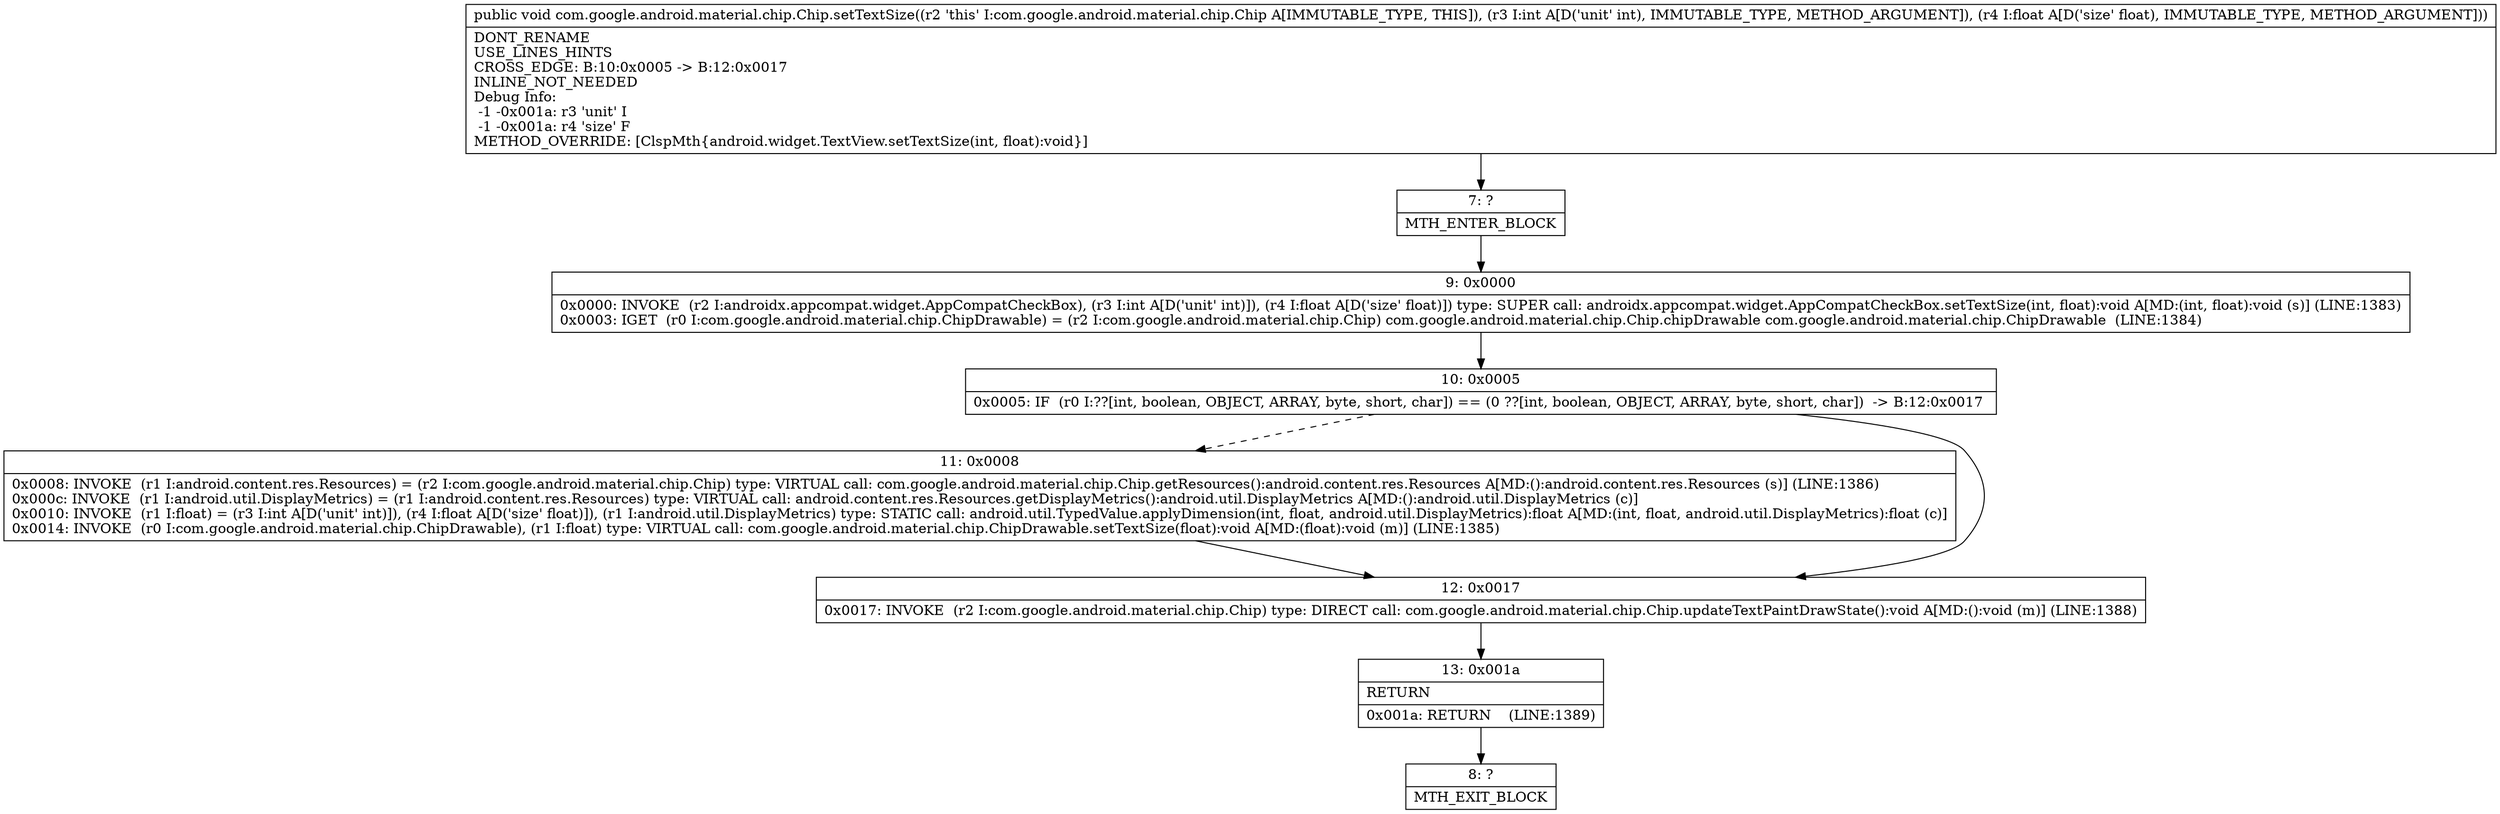 digraph "CFG forcom.google.android.material.chip.Chip.setTextSize(IF)V" {
Node_7 [shape=record,label="{7\:\ ?|MTH_ENTER_BLOCK\l}"];
Node_9 [shape=record,label="{9\:\ 0x0000|0x0000: INVOKE  (r2 I:androidx.appcompat.widget.AppCompatCheckBox), (r3 I:int A[D('unit' int)]), (r4 I:float A[D('size' float)]) type: SUPER call: androidx.appcompat.widget.AppCompatCheckBox.setTextSize(int, float):void A[MD:(int, float):void (s)] (LINE:1383)\l0x0003: IGET  (r0 I:com.google.android.material.chip.ChipDrawable) = (r2 I:com.google.android.material.chip.Chip) com.google.android.material.chip.Chip.chipDrawable com.google.android.material.chip.ChipDrawable  (LINE:1384)\l}"];
Node_10 [shape=record,label="{10\:\ 0x0005|0x0005: IF  (r0 I:??[int, boolean, OBJECT, ARRAY, byte, short, char]) == (0 ??[int, boolean, OBJECT, ARRAY, byte, short, char])  \-\> B:12:0x0017 \l}"];
Node_11 [shape=record,label="{11\:\ 0x0008|0x0008: INVOKE  (r1 I:android.content.res.Resources) = (r2 I:com.google.android.material.chip.Chip) type: VIRTUAL call: com.google.android.material.chip.Chip.getResources():android.content.res.Resources A[MD:():android.content.res.Resources (s)] (LINE:1386)\l0x000c: INVOKE  (r1 I:android.util.DisplayMetrics) = (r1 I:android.content.res.Resources) type: VIRTUAL call: android.content.res.Resources.getDisplayMetrics():android.util.DisplayMetrics A[MD:():android.util.DisplayMetrics (c)]\l0x0010: INVOKE  (r1 I:float) = (r3 I:int A[D('unit' int)]), (r4 I:float A[D('size' float)]), (r1 I:android.util.DisplayMetrics) type: STATIC call: android.util.TypedValue.applyDimension(int, float, android.util.DisplayMetrics):float A[MD:(int, float, android.util.DisplayMetrics):float (c)]\l0x0014: INVOKE  (r0 I:com.google.android.material.chip.ChipDrawable), (r1 I:float) type: VIRTUAL call: com.google.android.material.chip.ChipDrawable.setTextSize(float):void A[MD:(float):void (m)] (LINE:1385)\l}"];
Node_12 [shape=record,label="{12\:\ 0x0017|0x0017: INVOKE  (r2 I:com.google.android.material.chip.Chip) type: DIRECT call: com.google.android.material.chip.Chip.updateTextPaintDrawState():void A[MD:():void (m)] (LINE:1388)\l}"];
Node_13 [shape=record,label="{13\:\ 0x001a|RETURN\l|0x001a: RETURN    (LINE:1389)\l}"];
Node_8 [shape=record,label="{8\:\ ?|MTH_EXIT_BLOCK\l}"];
MethodNode[shape=record,label="{public void com.google.android.material.chip.Chip.setTextSize((r2 'this' I:com.google.android.material.chip.Chip A[IMMUTABLE_TYPE, THIS]), (r3 I:int A[D('unit' int), IMMUTABLE_TYPE, METHOD_ARGUMENT]), (r4 I:float A[D('size' float), IMMUTABLE_TYPE, METHOD_ARGUMENT]))  | DONT_RENAME\lUSE_LINES_HINTS\lCROSS_EDGE: B:10:0x0005 \-\> B:12:0x0017\lINLINE_NOT_NEEDED\lDebug Info:\l  \-1 \-0x001a: r3 'unit' I\l  \-1 \-0x001a: r4 'size' F\lMETHOD_OVERRIDE: [ClspMth\{android.widget.TextView.setTextSize(int, float):void\}]\l}"];
MethodNode -> Node_7;Node_7 -> Node_9;
Node_9 -> Node_10;
Node_10 -> Node_11[style=dashed];
Node_10 -> Node_12;
Node_11 -> Node_12;
Node_12 -> Node_13;
Node_13 -> Node_8;
}

